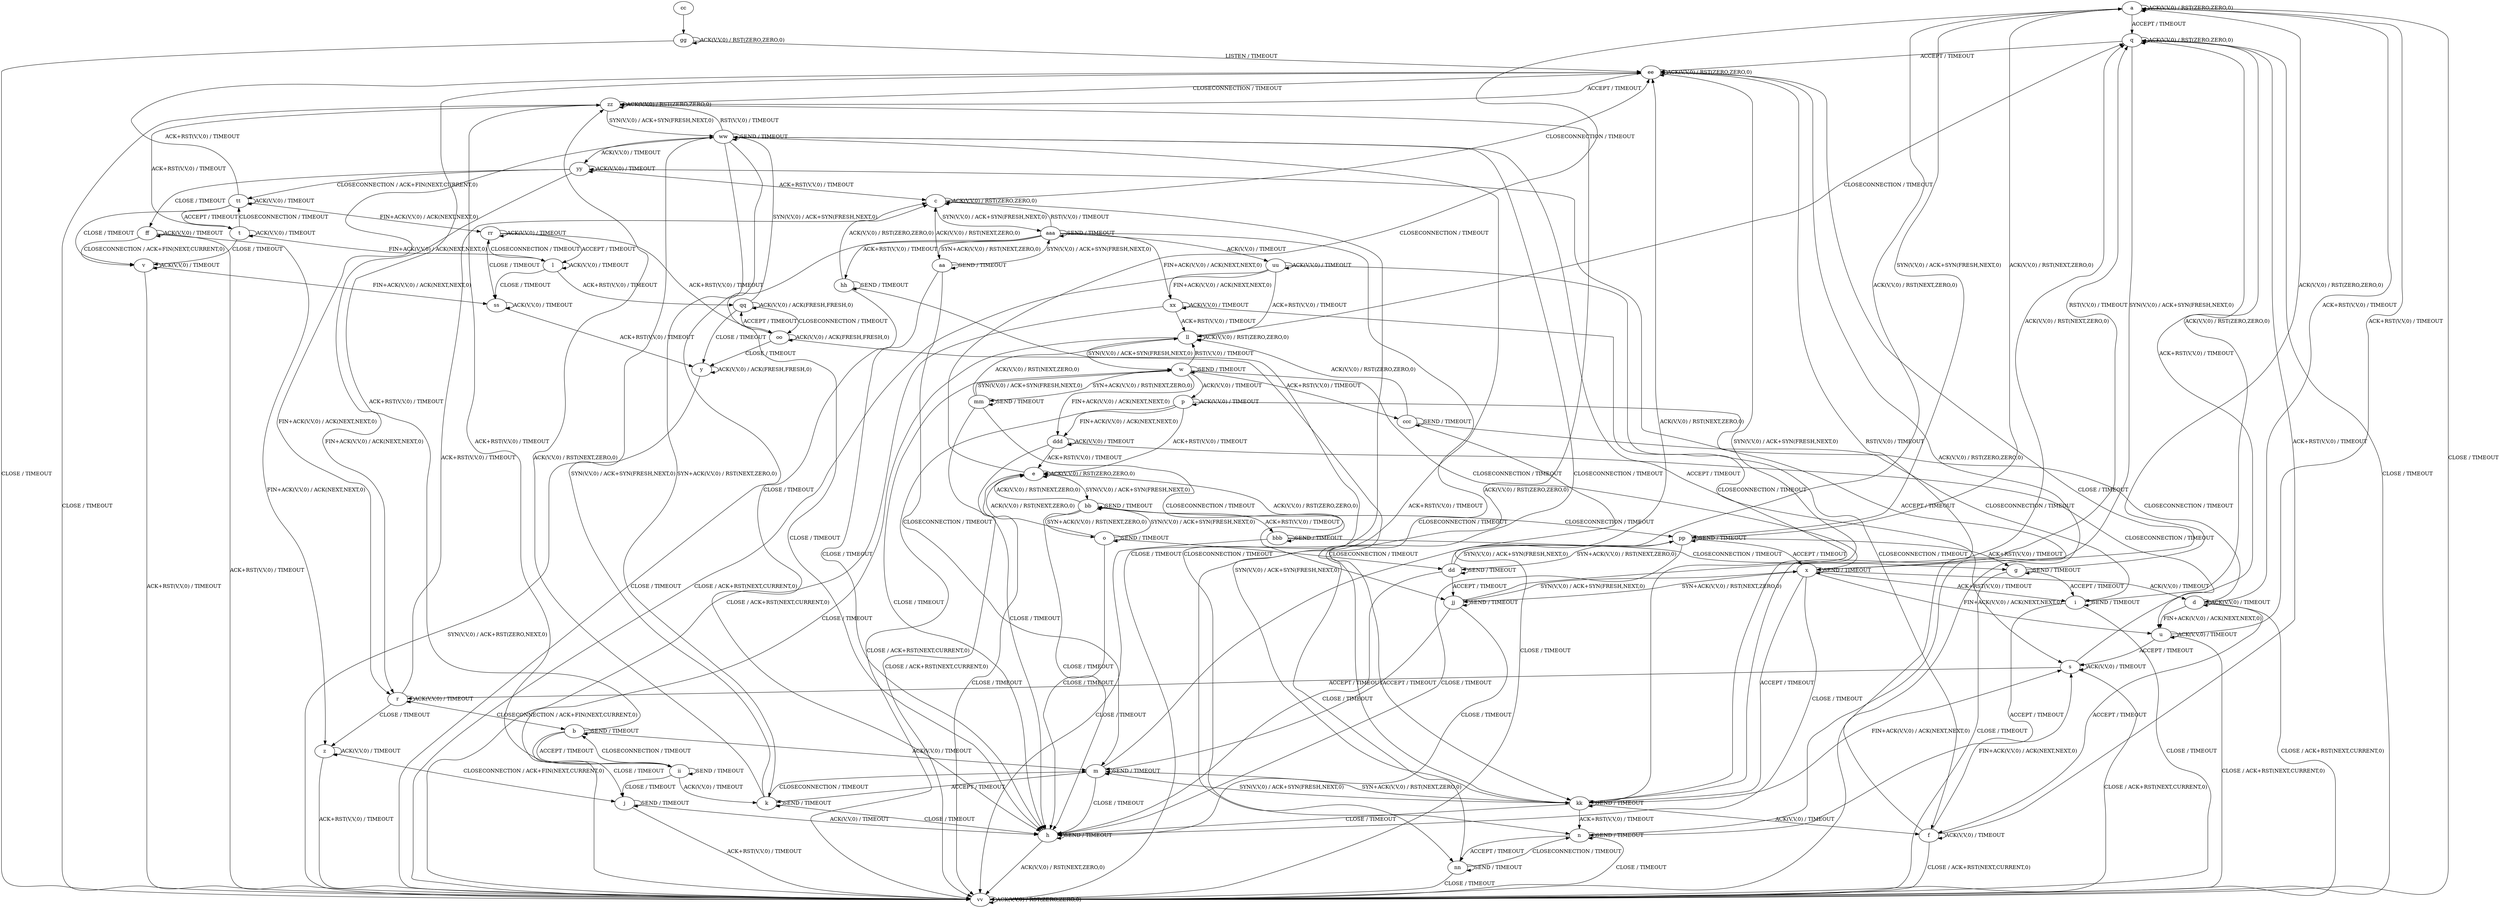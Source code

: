 digraph "" {
	graph ["Incoming time"=9457.849390745163,
		"Outgoing time"=4769.312023162842,
		Output="{'States': 56, 'Transitions': 716, 'Filename': '../results/tcp/TCP_FreeBSD_Server-TCP_FreeBSD_Server-z3-2.dot'}",
		Reference="{'States': 56, 'Transitions': 716, 'Filename': '../subjects/tcp/TCP_FreeBSD_Server.dot'}",
		Solver=z3,
		Updated="{'States': 56, 'Transitions': 716, 'Filename': '../subjects/tcp/TCP_FreeBSD_Server.dot'}",
		"f-measure"=1.0,
		precision=1.0,
		recall=1.0
	];
	a -> a [key=0,
	label="ACK(V,V,0) / RST(ZERO,ZERO,0)"];
a -> q [key=0,
label="ACCEPT / TIMEOUT"];
a -> pp [key=0,
label="SYN(V,V,0) / ACK+SYN(FRESH,NEXT,0)"];
a -> vv [key=0,
label="CLOSE / TIMEOUT"];
b -> b [key=0,
label="SEND / TIMEOUT"];
b -> j [key=0,
label="CLOSE / TIMEOUT"];
b -> m [key=0,
label="ACK(V,V,0) / TIMEOUT"];
b -> ee [key=0,
label="ACK+RST(V,V,0) / TIMEOUT"];
b -> ii [key=0,
label="ACCEPT / TIMEOUT"];
c -> c [key=0,
label="ACK(V,V,0) / RST(ZERO,ZERO,0)"];
c -> ee [key=0,
label="CLOSECONNECTION / TIMEOUT"];
c -> vv [key=0,
label="CLOSE / TIMEOUT"];
c -> aaa [key=0,
label="SYN(V,V,0) / ACK+SYN(FRESH,NEXT,0)"];
d -> a [key=0,
label="ACK+RST(V,V,0) / TIMEOUT"];
d -> d [key=0,
label="ACK(V,V,0) / TIMEOUT"];
d -> f [key=0,
label="ACCEPT / TIMEOUT"];
d -> u [key=0,
label="FIN+ACK(V,V,0) / ACK(NEXT,NEXT,0)"];
d -> vv [key=0,
label="CLOSE / ACK+RST(NEXT,CURRENT,0)"];
e -> a [key=0,
label="CLOSECONNECTION / TIMEOUT"];
e -> e [key=0,
label="ACK(V,V,0) / RST(ZERO,ZERO,0)"];
e -> bb [key=0,
label="SYN(V,V,0) / ACK+SYN(FRESH,NEXT,0)"];
e -> vv [key=0,
label="CLOSE / TIMEOUT"];
f -> f [key=0,
label="ACK(V,V,0) / TIMEOUT"];
f -> q [key=0,
label="ACK+RST(V,V,0) / TIMEOUT"];
f -> s [key=0,
label="FIN+ACK(V,V,0) / ACK(NEXT,NEXT,0)"];
f -> vv [key=0,
label="CLOSE / ACK+RST(NEXT,CURRENT,0)"];
f -> yy [key=0,
label="ACCEPT / TIMEOUT"];
g -> a [key=0,
label="ACK(V,V,0) / RST(ZERO,ZERO,0)"];
g -> g [key=0,
label="SEND / TIMEOUT"];
g -> i [key=0,
label="ACCEPT / TIMEOUT"];
g -> vv [key=0,
label="CLOSE / TIMEOUT"];
h -> h [key=0,
label="SEND / TIMEOUT"];
h -> vv [key=0,
label="ACK(V,V,0) / RST(NEXT,ZERO,0)"];
i -> i [key=0,
label="SEND / TIMEOUT"];
i -> n [key=0,
label="ACCEPT / TIMEOUT"];
i -> q [key=0,
label="ACK(V,V,0) / RST(ZERO,ZERO,0)"];
i -> vv [key=0,
label="CLOSE / TIMEOUT"];
j -> h [key=0,
label="ACK(V,V,0) / TIMEOUT"];
j -> j [key=0,
label="SEND / TIMEOUT"];
j -> vv [key=0,
label="ACK+RST(V,V,0) / TIMEOUT"];
k -> h [key=0,
label="CLOSE / TIMEOUT"];
k -> k [key=0,
label="SEND / TIMEOUT"];
k -> m [key=0,
label="CLOSECONNECTION / TIMEOUT"];
k -> ww [key=0,
label="SYN(V,V,0) / ACK+SYN(FRESH,NEXT,0)"];
k -> zz [key=0,
label="ACK(V,V,0) / RST(NEXT,ZERO,0)"];
l -> l [key=0,
label="ACK(V,V,0) / TIMEOUT"];
l -> qq [key=0,
label="ACK+RST(V,V,0) / TIMEOUT"];
l -> rr [key=0,
label="CLOSECONNECTION / TIMEOUT"];
l -> ss [key=0,
label="CLOSE / TIMEOUT"];
m -> h [key=0,
label="CLOSE / TIMEOUT"];
m -> k [key=0,
label="ACCEPT / TIMEOUT"];
m -> m [key=0,
label="SEND / TIMEOUT"];
m -> ee [key=0,
label="ACK(V,V,0) / RST(NEXT,ZERO,0)"];
m -> kk [key=0,
label="SYN(V,V,0) / ACK+SYN(FRESH,NEXT,0)"];
n -> n [key=0,
label="SEND / TIMEOUT"];
n -> ee [key=0,
label="ACK(V,V,0) / RST(ZERO,ZERO,0)"];
n -> nn [key=0,
label="ACCEPT / TIMEOUT"];
n -> vv [key=0,
label="CLOSE / TIMEOUT"];
o -> e [key=0,
label="ACK(V,V,0) / RST(NEXT,ZERO,0)"];
o -> h [key=0,
label="CLOSE / TIMEOUT"];
o -> o [key=0,
label="SEND / TIMEOUT"];
o -> bb [key=0,
label="SYN(V,V,0) / ACK+SYN(FRESH,NEXT,0)"];
o -> dd [key=0,
label="CLOSECONNECTION / TIMEOUT"];
p -> d [key=0,
label="CLOSECONNECTION / TIMEOUT"];
p -> e [key=0,
label="ACK+RST(V,V,0) / TIMEOUT"];
p -> p [key=0,
label="ACK(V,V,0) / TIMEOUT"];
p -> vv [key=0,
label="CLOSE / ACK+RST(NEXT,CURRENT,0)"];
p -> ddd [key=0,
label="FIN+ACK(V,V,0) / ACK(NEXT,NEXT,0)"];
q -> q [key=0,
label="ACK(V,V,0) / RST(ZERO,ZERO,0)"];
q -> x [key=0,
label="SYN(V,V,0) / ACK+SYN(FRESH,NEXT,0)"];
q -> ee [key=0,
label="ACCEPT / TIMEOUT"];
q -> vv [key=0,
label="CLOSE / TIMEOUT"];
r -> b [key=0,
label="CLOSECONNECTION / ACK+FIN(NEXT,CURRENT,0)"];
r -> c [key=0,
label="ACK+RST(V,V,0) / TIMEOUT"];
r -> r [key=0,
label="ACK(V,V,0) / TIMEOUT"];
r -> z [key=0,
label="CLOSE / TIMEOUT"];
s -> q [key=0,
label="ACK+RST(V,V,0) / TIMEOUT"];
s -> r [key=0,
label="ACCEPT / TIMEOUT"];
s -> s [key=0,
label="ACK(V,V,0) / TIMEOUT"];
s -> vv [key=0,
label="CLOSE / ACK+RST(NEXT,CURRENT,0)"];
t -> l [key=0,
label="FIN+ACK(V,V,0) / ACK(NEXT,NEXT,0)"];
t -> t [key=0,
label="ACK(V,V,0) / TIMEOUT"];
t -> v [key=0,
label="CLOSE / TIMEOUT"];
t -> tt [key=0,
label="CLOSECONNECTION / TIMEOUT"];
t -> zz [key=0,
label="ACK+RST(V,V,0) / TIMEOUT"];
u -> a [key=0,
label="ACK+RST(V,V,0) / TIMEOUT"];
u -> s [key=0,
label="ACCEPT / TIMEOUT"];
u -> u [key=0,
label="ACK(V,V,0) / TIMEOUT"];
u -> vv [key=0,
label="CLOSE / ACK+RST(NEXT,CURRENT,0)"];
v -> v [key=0,
label="ACK(V,V,0) / TIMEOUT"];
v -> ss [key=0,
label="FIN+ACK(V,V,0) / ACK(NEXT,NEXT,0)"];
v -> vv [key=0,
label="ACK+RST(V,V,0) / TIMEOUT"];
w -> h [key=0,
label="CLOSE / TIMEOUT"];
w -> p [key=0,
label="ACK(V,V,0) / TIMEOUT"];
w -> w [key=0,
label="SEND / TIMEOUT"];
w -> x [key=0,
label="CLOSECONNECTION / TIMEOUT"];
w -> ll [key=0,
label="RST(V,V,0) / TIMEOUT"];
w -> mm [key=0,
label="SYN+ACK(V,V,0) / RST(NEXT,ZERO,0)"];
w -> ccc [key=0,
label="ACK+RST(V,V,0) / TIMEOUT"];
w -> ddd [key=0,
label="FIN+ACK(V,V,0) / ACK(NEXT,NEXT,0)"];
x -> d [key=0,
label="ACK(V,V,0) / TIMEOUT"];
x -> h [key=0,
label="CLOSE / TIMEOUT"];
x -> i [key=0,
label="ACK+RST(V,V,0) / TIMEOUT"];
x -> q [key=0,
label="RST(V,V,0) / TIMEOUT"];
x -> u [key=0,
label="FIN+ACK(V,V,0) / ACK(NEXT,NEXT,0)"];
x -> x [key=0,
label="SEND / TIMEOUT"];
x -> jj [key=0,
label="SYN+ACK(V,V,0) / RST(NEXT,ZERO,0)"];
x -> kk [key=0,
label="ACCEPT / TIMEOUT"];
y -> y [key=0,
label="ACK(V,V,0) / ACK(FRESH,FRESH,0)"];
y -> vv [key=0,
label="SYN(V,V,0) / ACK+RST(ZERO,NEXT,0)"];
z -> j [key=0,
label="CLOSECONNECTION / ACK+FIN(NEXT,CURRENT,0)"];
z -> z [key=0,
label="ACK(V,V,0) / TIMEOUT"];
z -> vv [key=0,
label="ACK+RST(V,V,0) / TIMEOUT"];
aa -> c [key=0,
label="ACK(V,V,0) / RST(NEXT,ZERO,0)"];
aa -> h [key=0,
label="CLOSE / TIMEOUT"];
aa -> m [key=0,
label="CLOSECONNECTION / TIMEOUT"];
aa -> aa [key=0,
label="SEND / TIMEOUT"];
aa -> aaa [key=0,
label="SYN(V,V,0) / ACK+SYN(FRESH,NEXT,0)"];
bb -> e [key=0,
label="ACK(V,V,0) / RST(NEXT,ZERO,0)"];
bb -> h [key=0,
label="CLOSE / TIMEOUT"];
bb -> o [key=0,
label="SYN+ACK(V,V,0) / RST(NEXT,ZERO,0)"];
bb -> bb [key=0,
label="SEND / TIMEOUT"];
bb -> pp [key=0,
label="CLOSECONNECTION / TIMEOUT"];
bb -> bbb [key=0,
label="ACK+RST(V,V,0) / TIMEOUT"];
cc -> gg [key=0];
dd -> a [key=0,
label="ACK(V,V,0) / RST(NEXT,ZERO,0)"];
dd -> h [key=0,
label="CLOSE / TIMEOUT"];
dd -> dd [key=0,
label="SEND / TIMEOUT"];
dd -> jj [key=0,
label="ACCEPT / TIMEOUT"];
dd -> pp [key=0,
label="SYN(V,V,0) / ACK+SYN(FRESH,NEXT,0)"];
ee -> ee [key=0,
label="ACK(V,V,0) / RST(ZERO,ZERO,0)"];
ee -> kk [key=0,
label="SYN(V,V,0) / ACK+SYN(FRESH,NEXT,0)"];
ee -> vv [key=0,
label="CLOSE / TIMEOUT"];
ee -> zz [key=0,
label="ACCEPT / TIMEOUT"];
ff -> v [key=0,
label="CLOSECONNECTION / ACK+FIN(NEXT,CURRENT,0)"];
ff -> z [key=0,
label="FIN+ACK(V,V,0) / ACK(NEXT,NEXT,0)"];
ff -> ff [key=0,
label="ACK(V,V,0) / TIMEOUT"];
ff -> vv [key=0,
label="ACK+RST(V,V,0) / TIMEOUT"];
gg -> ee [key=0,
label="LISTEN / TIMEOUT"];
gg -> gg [key=0,
label="ACK(V,V,0) / RST(ZERO,ZERO,0)"];
gg -> vv [key=0,
label="CLOSE / TIMEOUT"];
hh -> c [key=0,
label="ACK(V,V,0) / RST(ZERO,ZERO,0)"];
hh -> n [key=0,
label="CLOSECONNECTION / TIMEOUT"];
hh -> hh [key=0,
label="SEND / TIMEOUT"];
hh -> vv [key=0,
label="CLOSE / TIMEOUT"];
ii -> b [key=0,
label="CLOSECONNECTION / TIMEOUT"];
ii -> j [key=0,
label="CLOSE / TIMEOUT"];
ii -> k [key=0,
label="ACK(V,V,0) / TIMEOUT"];
ii -> ii [key=0,
label="SEND / TIMEOUT"];
ii -> zz [key=0,
label="ACK+RST(V,V,0) / TIMEOUT"];
jj -> h [key=0,
label="CLOSE / TIMEOUT"];
jj -> m [key=0,
label="ACCEPT / TIMEOUT"];
jj -> q [key=0,
label="ACK(V,V,0) / RST(NEXT,ZERO,0)"];
jj -> x [key=0,
label="SYN(V,V,0) / ACK+SYN(FRESH,NEXT,0)"];
jj -> jj [key=0,
label="SEND / TIMEOUT"];
kk -> f [key=0,
label="ACK(V,V,0) / TIMEOUT"];
kk -> h [key=0,
label="CLOSE / TIMEOUT"];
kk -> m [key=0,
label="SYN+ACK(V,V,0) / RST(NEXT,ZERO,0)"];
kk -> n [key=0,
label="ACK+RST(V,V,0) / TIMEOUT"];
kk -> s [key=0,
label="FIN+ACK(V,V,0) / ACK(NEXT,NEXT,0)"];
kk -> ee [key=0,
label="RST(V,V,0) / TIMEOUT"];
kk -> kk [key=0,
label="SEND / TIMEOUT"];
kk -> ww [key=0,
label="ACCEPT / TIMEOUT"];
ll -> q [key=0,
label="CLOSECONNECTION / TIMEOUT"];
ll -> w [key=0,
label="SYN(V,V,0) / ACK+SYN(FRESH,NEXT,0)"];
ll -> ll [key=0,
label="ACK(V,V,0) / RST(ZERO,ZERO,0)"];
ll -> vv [key=0,
label="CLOSE / TIMEOUT"];
mm -> h [key=0,
label="CLOSE / TIMEOUT"];
mm -> w [key=0,
label="SYN(V,V,0) / ACK+SYN(FRESH,NEXT,0)"];
mm -> jj [key=0,
label="CLOSECONNECTION / TIMEOUT"];
mm -> ll [key=0,
label="ACK(V,V,0) / RST(NEXT,ZERO,0)"];
mm -> mm [key=0,
label="SEND / TIMEOUT"];
nn -> n [key=0,
label="CLOSECONNECTION / TIMEOUT"];
nn -> nn [key=0,
label="SEND / TIMEOUT"];
nn -> vv [key=0,
label="CLOSE / TIMEOUT"];
nn -> zz [key=0,
label="ACK(V,V,0) / RST(ZERO,ZERO,0)"];
oo -> y [key=0,
label="CLOSE / TIMEOUT"];
oo -> kk [key=0,
label="SYN(V,V,0) / ACK+SYN(FRESH,NEXT,0)"];
oo -> oo [key=0,
label="ACK(V,V,0) / ACK(FRESH,FRESH,0)"];
oo -> qq [key=0,
label="ACCEPT / TIMEOUT"];
pp -> a [key=0,
label="ACK(V,V,0) / RST(NEXT,ZERO,0)"];
pp -> g [key=0,
label="ACK+RST(V,V,0) / TIMEOUT"];
pp -> h [key=0,
label="CLOSE / TIMEOUT"];
pp -> x [key=0,
label="ACCEPT / TIMEOUT"];
pp -> dd [key=0,
label="SYN+ACK(V,V,0) / RST(NEXT,ZERO,0)"];
pp -> pp [key=0,
label="SEND / TIMEOUT"];
qq -> y [key=0,
label="CLOSE / TIMEOUT"];
qq -> oo [key=0,
label="CLOSECONNECTION / TIMEOUT"];
qq -> qq [key=0,
label="ACK(V,V,0) / ACK(FRESH,FRESH,0)"];
qq -> ww [key=0,
label="SYN(V,V,0) / ACK+SYN(FRESH,NEXT,0)"];
rr -> l [key=0,
label="ACCEPT / TIMEOUT"];
rr -> oo [key=0,
label="ACK+RST(V,V,0) / TIMEOUT"];
rr -> rr [key=0,
label="ACK(V,V,0) / TIMEOUT"];
rr -> ss [key=0,
label="CLOSE / TIMEOUT"];
ss -> y [key=0,
label="ACK+RST(V,V,0) / TIMEOUT"];
ss -> ss [key=0,
label="ACK(V,V,0) / TIMEOUT"];
tt -> t [key=0,
label="ACCEPT / TIMEOUT"];
tt -> v [key=0,
label="CLOSE / TIMEOUT"];
tt -> ee [key=0,
label="ACK+RST(V,V,0) / TIMEOUT"];
tt -> rr [key=0,
label="FIN+ACK(V,V,0) / ACK(NEXT,NEXT,0)"];
tt -> tt [key=0,
label="ACK(V,V,0) / TIMEOUT"];
uu -> f [key=0,
label="CLOSECONNECTION / TIMEOUT"];
uu -> ll [key=0,
label="ACK+RST(V,V,0) / TIMEOUT"];
uu -> uu [key=0,
label="ACK(V,V,0) / TIMEOUT"];
uu -> vv [key=0,
label="CLOSE / ACK+RST(NEXT,CURRENT,0)"];
uu -> xx [key=0,
label="FIN+ACK(V,V,0) / ACK(NEXT,NEXT,0)"];
vv -> vv [key=0,
label="ACK(V,V,0) / RST(ZERO,ZERO,0)"];
ww -> h [key=0,
label="CLOSE / TIMEOUT"];
ww -> k [key=0,
label="SYN+ACK(V,V,0) / RST(NEXT,ZERO,0)"];
ww -> r [key=0,
label="FIN+ACK(V,V,0) / ACK(NEXT,NEXT,0)"];
ww -> kk [key=0,
label="CLOSECONNECTION / TIMEOUT"];
ww -> nn [key=0,
label="ACK+RST(V,V,0) / TIMEOUT"];
ww -> ww [key=0,
label="SEND / TIMEOUT"];
ww -> yy [key=0,
label="ACK(V,V,0) / TIMEOUT"];
ww -> zz [key=0,
label="RST(V,V,0) / TIMEOUT"];
xx -> s [key=0,
label="CLOSECONNECTION / TIMEOUT"];
xx -> ll [key=0,
label="ACK+RST(V,V,0) / TIMEOUT"];
xx -> vv [key=0,
label="CLOSE / ACK+RST(NEXT,CURRENT,0)"];
xx -> xx [key=0,
label="ACK(V,V,0) / TIMEOUT"];
yy -> c [key=0,
label="ACK+RST(V,V,0) / TIMEOUT"];
yy -> r [key=0,
label="FIN+ACK(V,V,0) / ACK(NEXT,NEXT,0)"];
yy -> ff [key=0,
label="CLOSE / TIMEOUT"];
yy -> tt [key=0,
label="CLOSECONNECTION / ACK+FIN(NEXT,CURRENT,0)"];
yy -> yy [key=0,
label="ACK(V,V,0) / TIMEOUT"];
zz -> ee [key=0,
label="CLOSECONNECTION / TIMEOUT"];
zz -> vv [key=0,
label="CLOSE / TIMEOUT"];
zz -> ww [key=0,
label="SYN(V,V,0) / ACK+SYN(FRESH,NEXT,0)"];
zz -> zz [key=0,
label="ACK(V,V,0) / RST(ZERO,ZERO,0)"];
aaa -> c [key=0,
label="RST(V,V,0) / TIMEOUT"];
aaa -> h [key=0,
label="CLOSE / TIMEOUT"];
aaa -> aa [key=0,
label="SYN+ACK(V,V,0) / RST(NEXT,ZERO,0)"];
aaa -> hh [key=0,
label="ACK+RST(V,V,0) / TIMEOUT"];
aaa -> kk [key=0,
label="CLOSECONNECTION / TIMEOUT"];
aaa -> uu [key=0,
label="ACK(V,V,0) / TIMEOUT"];
aaa -> xx [key=0,
label="FIN+ACK(V,V,0) / ACK(NEXT,NEXT,0)"];
aaa -> aaa [key=0,
label="SEND / TIMEOUT"];
bbb -> e [key=0,
label="ACK(V,V,0) / RST(ZERO,ZERO,0)"];
bbb -> g [key=0,
label="CLOSECONNECTION / TIMEOUT"];
bbb -> vv [key=0,
label="CLOSE / TIMEOUT"];
bbb -> bbb [key=0,
label="SEND / TIMEOUT"];
ccc -> i [key=0,
label="CLOSECONNECTION / TIMEOUT"];
ccc -> ll [key=0,
label="ACK(V,V,0) / RST(ZERO,ZERO,0)"];
ccc -> vv [key=0,
label="CLOSE / TIMEOUT"];
ccc -> ccc [key=0,
label="SEND / TIMEOUT"];
ddd -> e [key=0,
label="ACK+RST(V,V,0) / TIMEOUT"];
ddd -> u [key=0,
label="CLOSECONNECTION / TIMEOUT"];
ddd -> vv [key=0,
label="CLOSE / ACK+RST(NEXT,CURRENT,0)"];
ddd -> ddd [key=0,
label="ACK(V,V,0) / TIMEOUT"];
}
